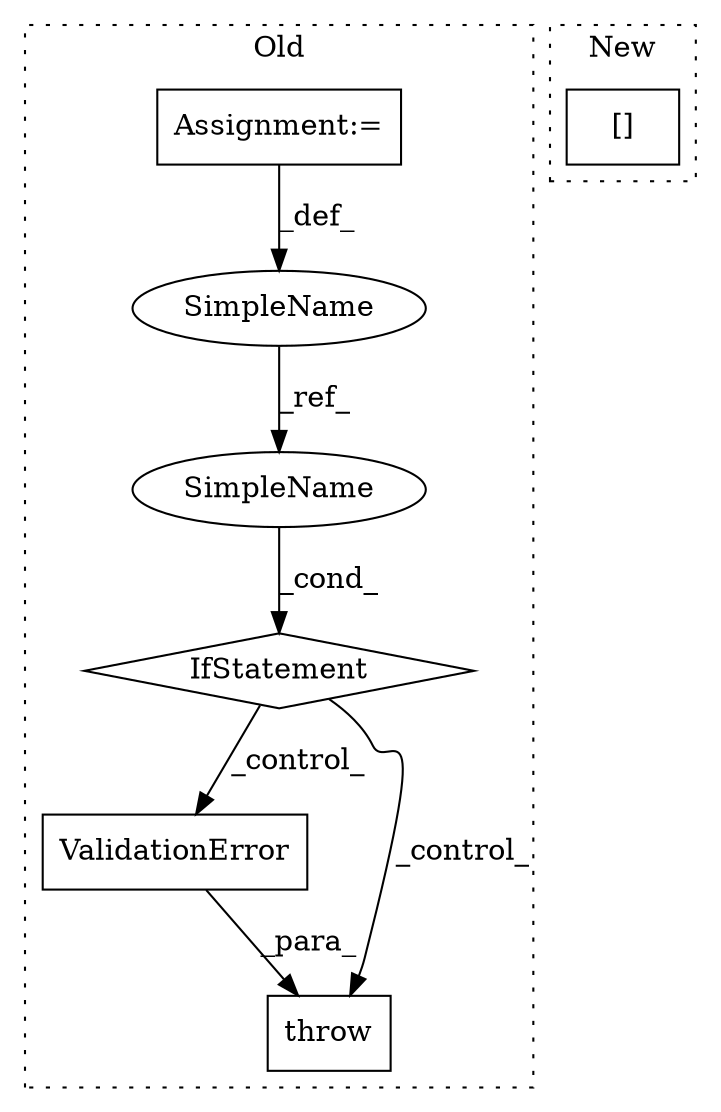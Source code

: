 digraph G {
subgraph cluster0 {
1 [label="ValidationError" a="32" s="6010,6075" l="16,1" shape="box"];
3 [label="IfStatement" a="25" s="5970,5986" l="4,2" shape="diamond"];
4 [label="SimpleName" a="42" s="5915" l="12" shape="ellipse"];
5 [label="throw" a="53" s="5998" l="6" shape="box"];
6 [label="Assignment:=" a="7" s="5927" l="1" shape="box"];
7 [label="SimpleName" a="42" s="5974" l="12" shape="ellipse"];
label = "Old";
style="dotted";
}
subgraph cluster1 {
2 [label="[]" a="2" s="5984,6009" l="18,1" shape="box"];
label = "New";
style="dotted";
}
1 -> 5 [label="_para_"];
3 -> 1 [label="_control_"];
3 -> 5 [label="_control_"];
4 -> 7 [label="_ref_"];
6 -> 4 [label="_def_"];
7 -> 3 [label="_cond_"];
}